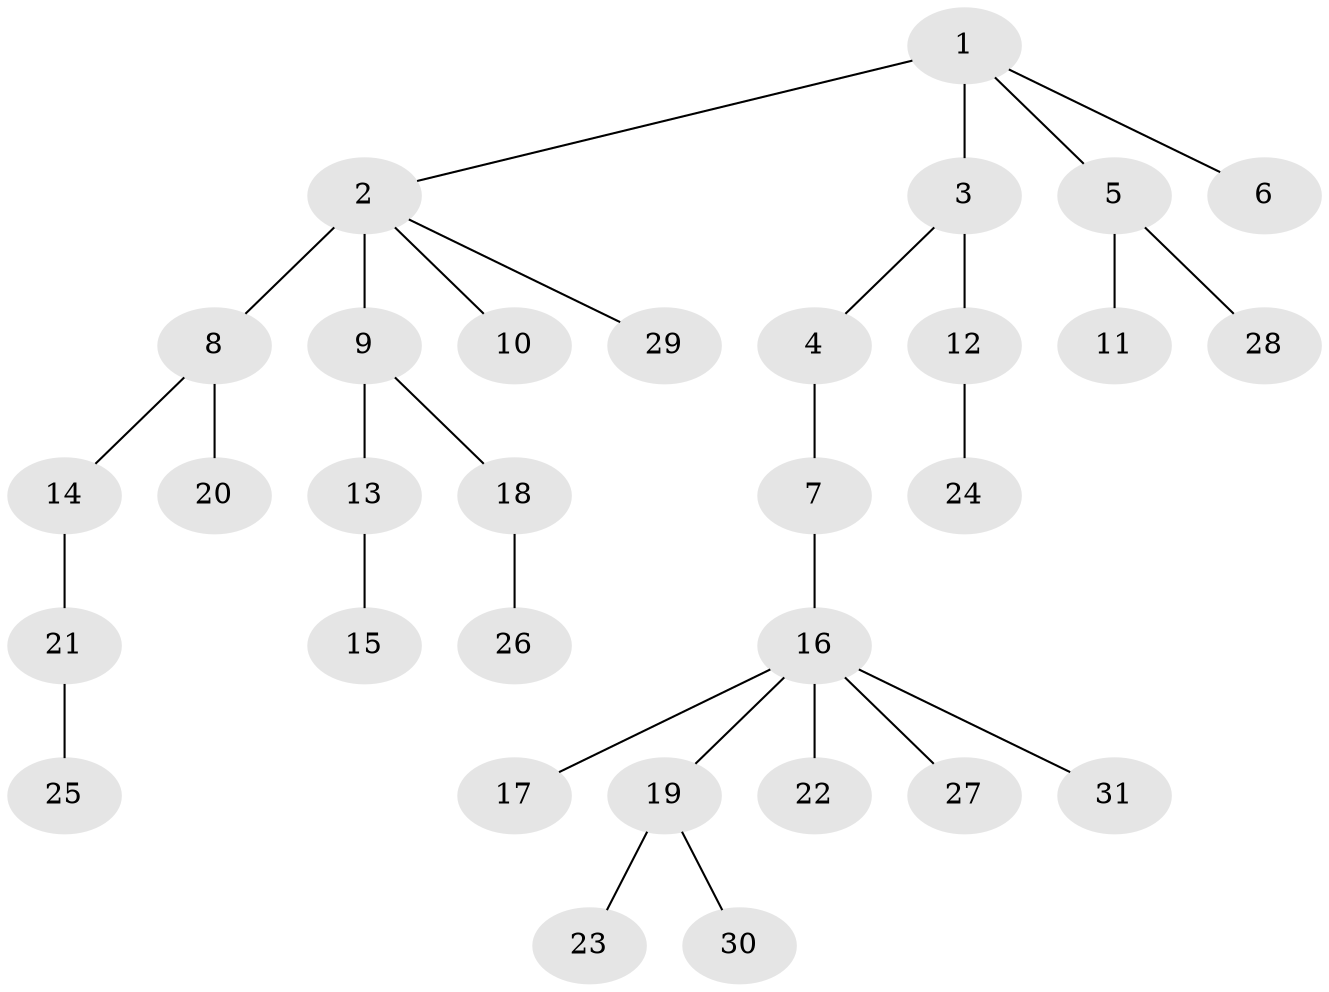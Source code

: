 // original degree distribution, {7: 0.009900990099009901, 9: 0.009900990099009901, 3: 0.13861386138613863, 4: 0.06930693069306931, 1: 0.5148514851485149, 2: 0.22772277227722773, 5: 0.019801980198019802, 6: 0.009900990099009901}
// Generated by graph-tools (version 1.1) at 2025/51/03/04/25 22:51:58]
// undirected, 31 vertices, 30 edges
graph export_dot {
  node [color=gray90,style=filled];
  1;
  2;
  3;
  4;
  5;
  6;
  7;
  8;
  9;
  10;
  11;
  12;
  13;
  14;
  15;
  16;
  17;
  18;
  19;
  20;
  21;
  22;
  23;
  24;
  25;
  26;
  27;
  28;
  29;
  30;
  31;
  1 -- 2 [weight=1.0];
  1 -- 3 [weight=3.0];
  1 -- 5 [weight=1.0];
  1 -- 6 [weight=1.0];
  2 -- 8 [weight=3.0];
  2 -- 9 [weight=1.0];
  2 -- 10 [weight=1.0];
  2 -- 29 [weight=1.0];
  3 -- 4 [weight=1.0];
  3 -- 12 [weight=1.0];
  4 -- 7 [weight=1.0];
  5 -- 11 [weight=2.0];
  5 -- 28 [weight=1.0];
  7 -- 16 [weight=1.0];
  8 -- 14 [weight=1.0];
  8 -- 20 [weight=1.0];
  9 -- 13 [weight=1.0];
  9 -- 18 [weight=1.0];
  12 -- 24 [weight=1.0];
  13 -- 15 [weight=1.0];
  14 -- 21 [weight=1.0];
  16 -- 17 [weight=1.0];
  16 -- 19 [weight=1.0];
  16 -- 22 [weight=1.0];
  16 -- 27 [weight=1.0];
  16 -- 31 [weight=1.0];
  18 -- 26 [weight=1.0];
  19 -- 23 [weight=1.0];
  19 -- 30 [weight=1.0];
  21 -- 25 [weight=1.0];
}
